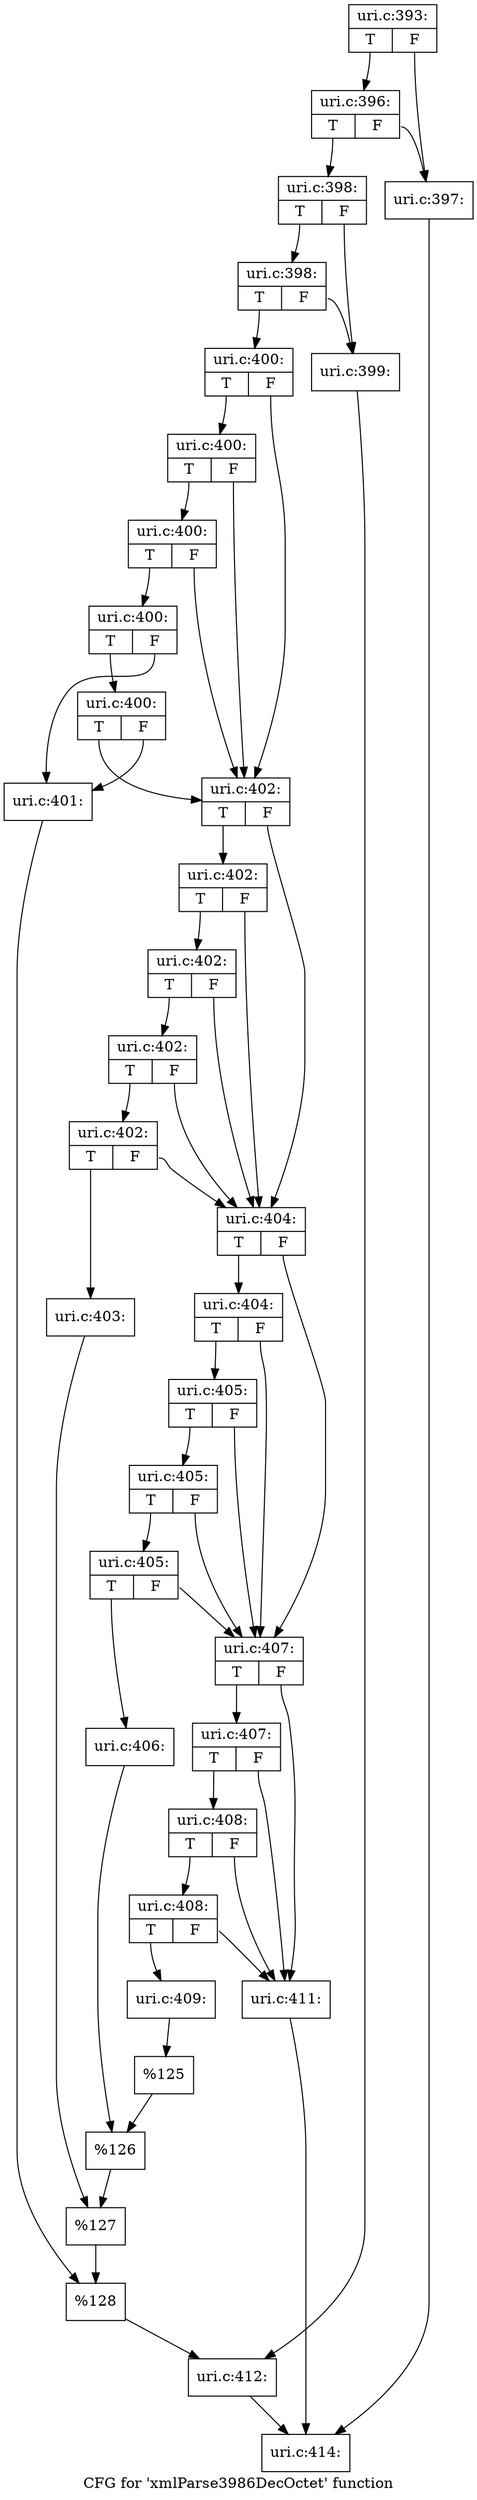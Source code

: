 digraph "CFG for 'xmlParse3986DecOctet' function" {
	label="CFG for 'xmlParse3986DecOctet' function";

	Node0x4937770 [shape=record,label="{uri.c:393:|{<s0>T|<s1>F}}"];
	Node0x4937770:s0 -> Node0x4937ae0;
	Node0x4937770:s1 -> Node0x4937a40;
	Node0x4937ae0 [shape=record,label="{uri.c:396:|{<s0>T|<s1>F}}"];
	Node0x4937ae0:s0 -> Node0x4937a90;
	Node0x4937ae0:s1 -> Node0x4937a40;
	Node0x4937a40 [shape=record,label="{uri.c:397:}"];
	Node0x4937a40 -> Node0x493a190;
	Node0x4937a90 [shape=record,label="{uri.c:398:|{<s0>T|<s1>F}}"];
	Node0x4937a90:s0 -> Node0x49492e0;
	Node0x4937a90:s1 -> Node0x49491f0;
	Node0x49492e0 [shape=record,label="{uri.c:398:|{<s0>T|<s1>F}}"];
	Node0x49492e0:s0 -> Node0x4949290;
	Node0x49492e0:s1 -> Node0x49491f0;
	Node0x49491f0 [shape=record,label="{uri.c:399:}"];
	Node0x49491f0 -> Node0x4949240;
	Node0x4949290 [shape=record,label="{uri.c:400:|{<s0>T|<s1>F}}"];
	Node0x4949290:s0 -> Node0x4949d20;
	Node0x4949290:s1 -> Node0x4949c50;
	Node0x4949d20 [shape=record,label="{uri.c:400:|{<s0>T|<s1>F}}"];
	Node0x4949d20:s0 -> Node0x494a0f0;
	Node0x4949d20:s1 -> Node0x4949c50;
	Node0x494a0f0 [shape=record,label="{uri.c:400:|{<s0>T|<s1>F}}"];
	Node0x494a0f0:s0 -> Node0x4949ca0;
	Node0x494a0f0:s1 -> Node0x4949c50;
	Node0x4949ca0 [shape=record,label="{uri.c:400:|{<s0>T|<s1>F}}"];
	Node0x4949ca0:s0 -> Node0x494a6f0;
	Node0x4949ca0:s1 -> Node0x4949bb0;
	Node0x494a6f0 [shape=record,label="{uri.c:400:|{<s0>T|<s1>F}}"];
	Node0x494a6f0:s0 -> Node0x4949c50;
	Node0x494a6f0:s1 -> Node0x4949bb0;
	Node0x4949bb0 [shape=record,label="{uri.c:401:}"];
	Node0x4949bb0 -> Node0x4949c00;
	Node0x4949c50 [shape=record,label="{uri.c:402:|{<s0>T|<s1>F}}"];
	Node0x4949c50:s0 -> Node0x494b100;
	Node0x4949c50:s1 -> Node0x494b030;
	Node0x494b100 [shape=record,label="{uri.c:402:|{<s0>T|<s1>F}}"];
	Node0x494b100:s0 -> Node0x494b510;
	Node0x494b100:s1 -> Node0x494b030;
	Node0x494b510 [shape=record,label="{uri.c:402:|{<s0>T|<s1>F}}"];
	Node0x494b510:s0 -> Node0x494b080;
	Node0x494b510:s1 -> Node0x494b030;
	Node0x494b080 [shape=record,label="{uri.c:402:|{<s0>T|<s1>F}}"];
	Node0x494b080:s0 -> Node0x494bb10;
	Node0x494b080:s1 -> Node0x494b030;
	Node0x494bb10 [shape=record,label="{uri.c:402:|{<s0>T|<s1>F}}"];
	Node0x494bb10:s0 -> Node0x494af90;
	Node0x494bb10:s1 -> Node0x494b030;
	Node0x494af90 [shape=record,label="{uri.c:403:}"];
	Node0x494af90 -> Node0x494afe0;
	Node0x494b030 [shape=record,label="{uri.c:404:|{<s0>T|<s1>F}}"];
	Node0x494b030:s0 -> Node0x494c5a0;
	Node0x494b030:s1 -> Node0x494c450;
	Node0x494c5a0 [shape=record,label="{uri.c:404:|{<s0>T|<s1>F}}"];
	Node0x494c5a0:s0 -> Node0x494c520;
	Node0x494c5a0:s1 -> Node0x494c450;
	Node0x494c520 [shape=record,label="{uri.c:405:|{<s0>T|<s1>F}}"];
	Node0x494c520:s0 -> Node0x494c4a0;
	Node0x494c520:s1 -> Node0x494c450;
	Node0x494c4a0 [shape=record,label="{uri.c:405:|{<s0>T|<s1>F}}"];
	Node0x494c4a0:s0 -> Node0x494d1b0;
	Node0x494c4a0:s1 -> Node0x494c450;
	Node0x494d1b0 [shape=record,label="{uri.c:405:|{<s0>T|<s1>F}}"];
	Node0x494d1b0:s0 -> Node0x494c3b0;
	Node0x494d1b0:s1 -> Node0x494c450;
	Node0x494c3b0 [shape=record,label="{uri.c:406:}"];
	Node0x494c3b0 -> Node0x494c400;
	Node0x494c450 [shape=record,label="{uri.c:407:|{<s0>T|<s1>F}}"];
	Node0x494c450:s0 -> Node0x494dc40;
	Node0x494c450:s1 -> Node0x494daf0;
	Node0x494dc40 [shape=record,label="{uri.c:407:|{<s0>T|<s1>F}}"];
	Node0x494dc40:s0 -> Node0x494dbc0;
	Node0x494dc40:s1 -> Node0x494daf0;
	Node0x494dbc0 [shape=record,label="{uri.c:408:|{<s0>T|<s1>F}}"];
	Node0x494dbc0:s0 -> Node0x494db40;
	Node0x494dbc0:s1 -> Node0x494daf0;
	Node0x494db40 [shape=record,label="{uri.c:408:|{<s0>T|<s1>F}}"];
	Node0x494db40:s0 -> Node0x494da50;
	Node0x494db40:s1 -> Node0x494daf0;
	Node0x494da50 [shape=record,label="{uri.c:409:}"];
	Node0x494da50 -> Node0x494daa0;
	Node0x494daf0 [shape=record,label="{uri.c:411:}"];
	Node0x494daf0 -> Node0x493a190;
	Node0x494daa0 [shape=record,label="{%125}"];
	Node0x494daa0 -> Node0x494c400;
	Node0x494c400 [shape=record,label="{%126}"];
	Node0x494c400 -> Node0x494afe0;
	Node0x494afe0 [shape=record,label="{%127}"];
	Node0x494afe0 -> Node0x4949c00;
	Node0x4949c00 [shape=record,label="{%128}"];
	Node0x4949c00 -> Node0x4949240;
	Node0x4949240 [shape=record,label="{uri.c:412:}"];
	Node0x4949240 -> Node0x493a190;
	Node0x493a190 [shape=record,label="{uri.c:414:}"];
}
